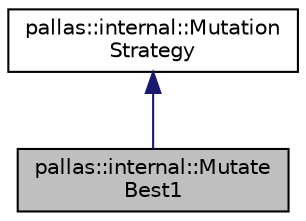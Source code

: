 digraph "pallas::internal::MutateBest1"
{
  edge [fontname="Helvetica",fontsize="10",labelfontname="Helvetica",labelfontsize="10"];
  node [fontname="Helvetica",fontsize="10",shape=record];
  Node1 [label="pallas::internal::Mutate\lBest1",height=0.2,width=0.4,color="black", fillcolor="grey75", style="filled", fontcolor="black"];
  Node2 -> Node1 [dir="back",color="midnightblue",fontsize="10",style="solid",fontname="Helvetica"];
  Node2 [label="pallas::internal::Mutation\lStrategy",height=0.2,width=0.4,color="black", fillcolor="white", style="filled",URL="$classpallas_1_1internal_1_1_mutation_strategy.html"];
}
